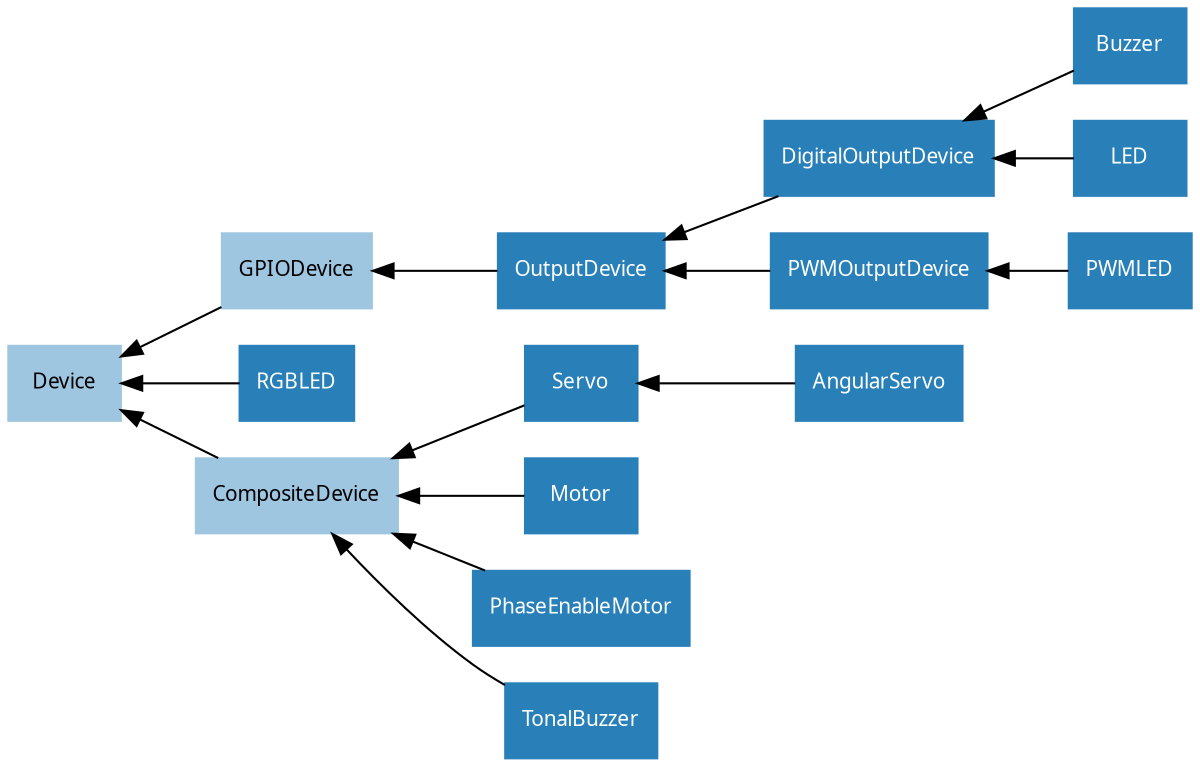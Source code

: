 digraph classes {
    graph [rankdir=RL];
    node [shape=rect, style=filled, fontname=Sans, fontsize=10];
    edge [];

    /* Mixin classes */
    node [color="#c69ee0", fontcolor="#000000"]

    

    /* Abstract classes */
    node [color="#9ec6e0", fontcolor="#000000"]

    CompositeDevice;
    Device;
    GPIODevice;

    /* Concrete classes */
    node [color="#2980b9", fontcolor="#ffffff"];

    AngularServo->Servo;
    Buzzer->DigitalOutputDevice;
    CompositeDevice->Device;
    DigitalOutputDevice->OutputDevice;
    GPIODevice->Device;
    LED->DigitalOutputDevice;
    Motor->CompositeDevice;
    OutputDevice->GPIODevice;
    PWMLED->PWMOutputDevice;
    PWMOutputDevice->OutputDevice;
    PhaseEnableMotor->CompositeDevice;
    RGBLED->Device;
    Servo->CompositeDevice;
    TonalBuzzer->CompositeDevice;
}

